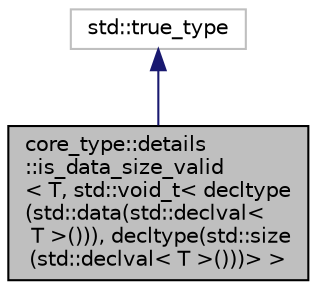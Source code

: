 digraph "core_type::details::is_data_size_valid&lt; T, std::void_t&lt; decltype(std::data(std::declval&lt; T &gt;())), decltype(std::size(std::declval&lt; T &gt;()))&gt; &gt;"
{
 // LATEX_PDF_SIZE
  edge [fontname="Helvetica",fontsize="10",labelfontname="Helvetica",labelfontsize="10"];
  node [fontname="Helvetica",fontsize="10",shape=record];
  Node1 [label="core_type::details\l::is_data_size_valid\l\< T, std::void_t\< decltype\l(std::data(std::declval\<\l T \>())), decltype(std::size\l(std::declval\< T \>()))\> \>",height=0.2,width=0.4,color="black", fillcolor="grey75", style="filled", fontcolor="black",tooltip="Type trait to check if std::data(cont) and std::size(cont) are both well-formed."];
  Node2 -> Node1 [dir="back",color="midnightblue",fontsize="10",style="solid",fontname="Helvetica"];
  Node2 [label="std::true_type",height=0.2,width=0.4,color="grey75", fillcolor="white", style="filled",tooltip=" "];
}
